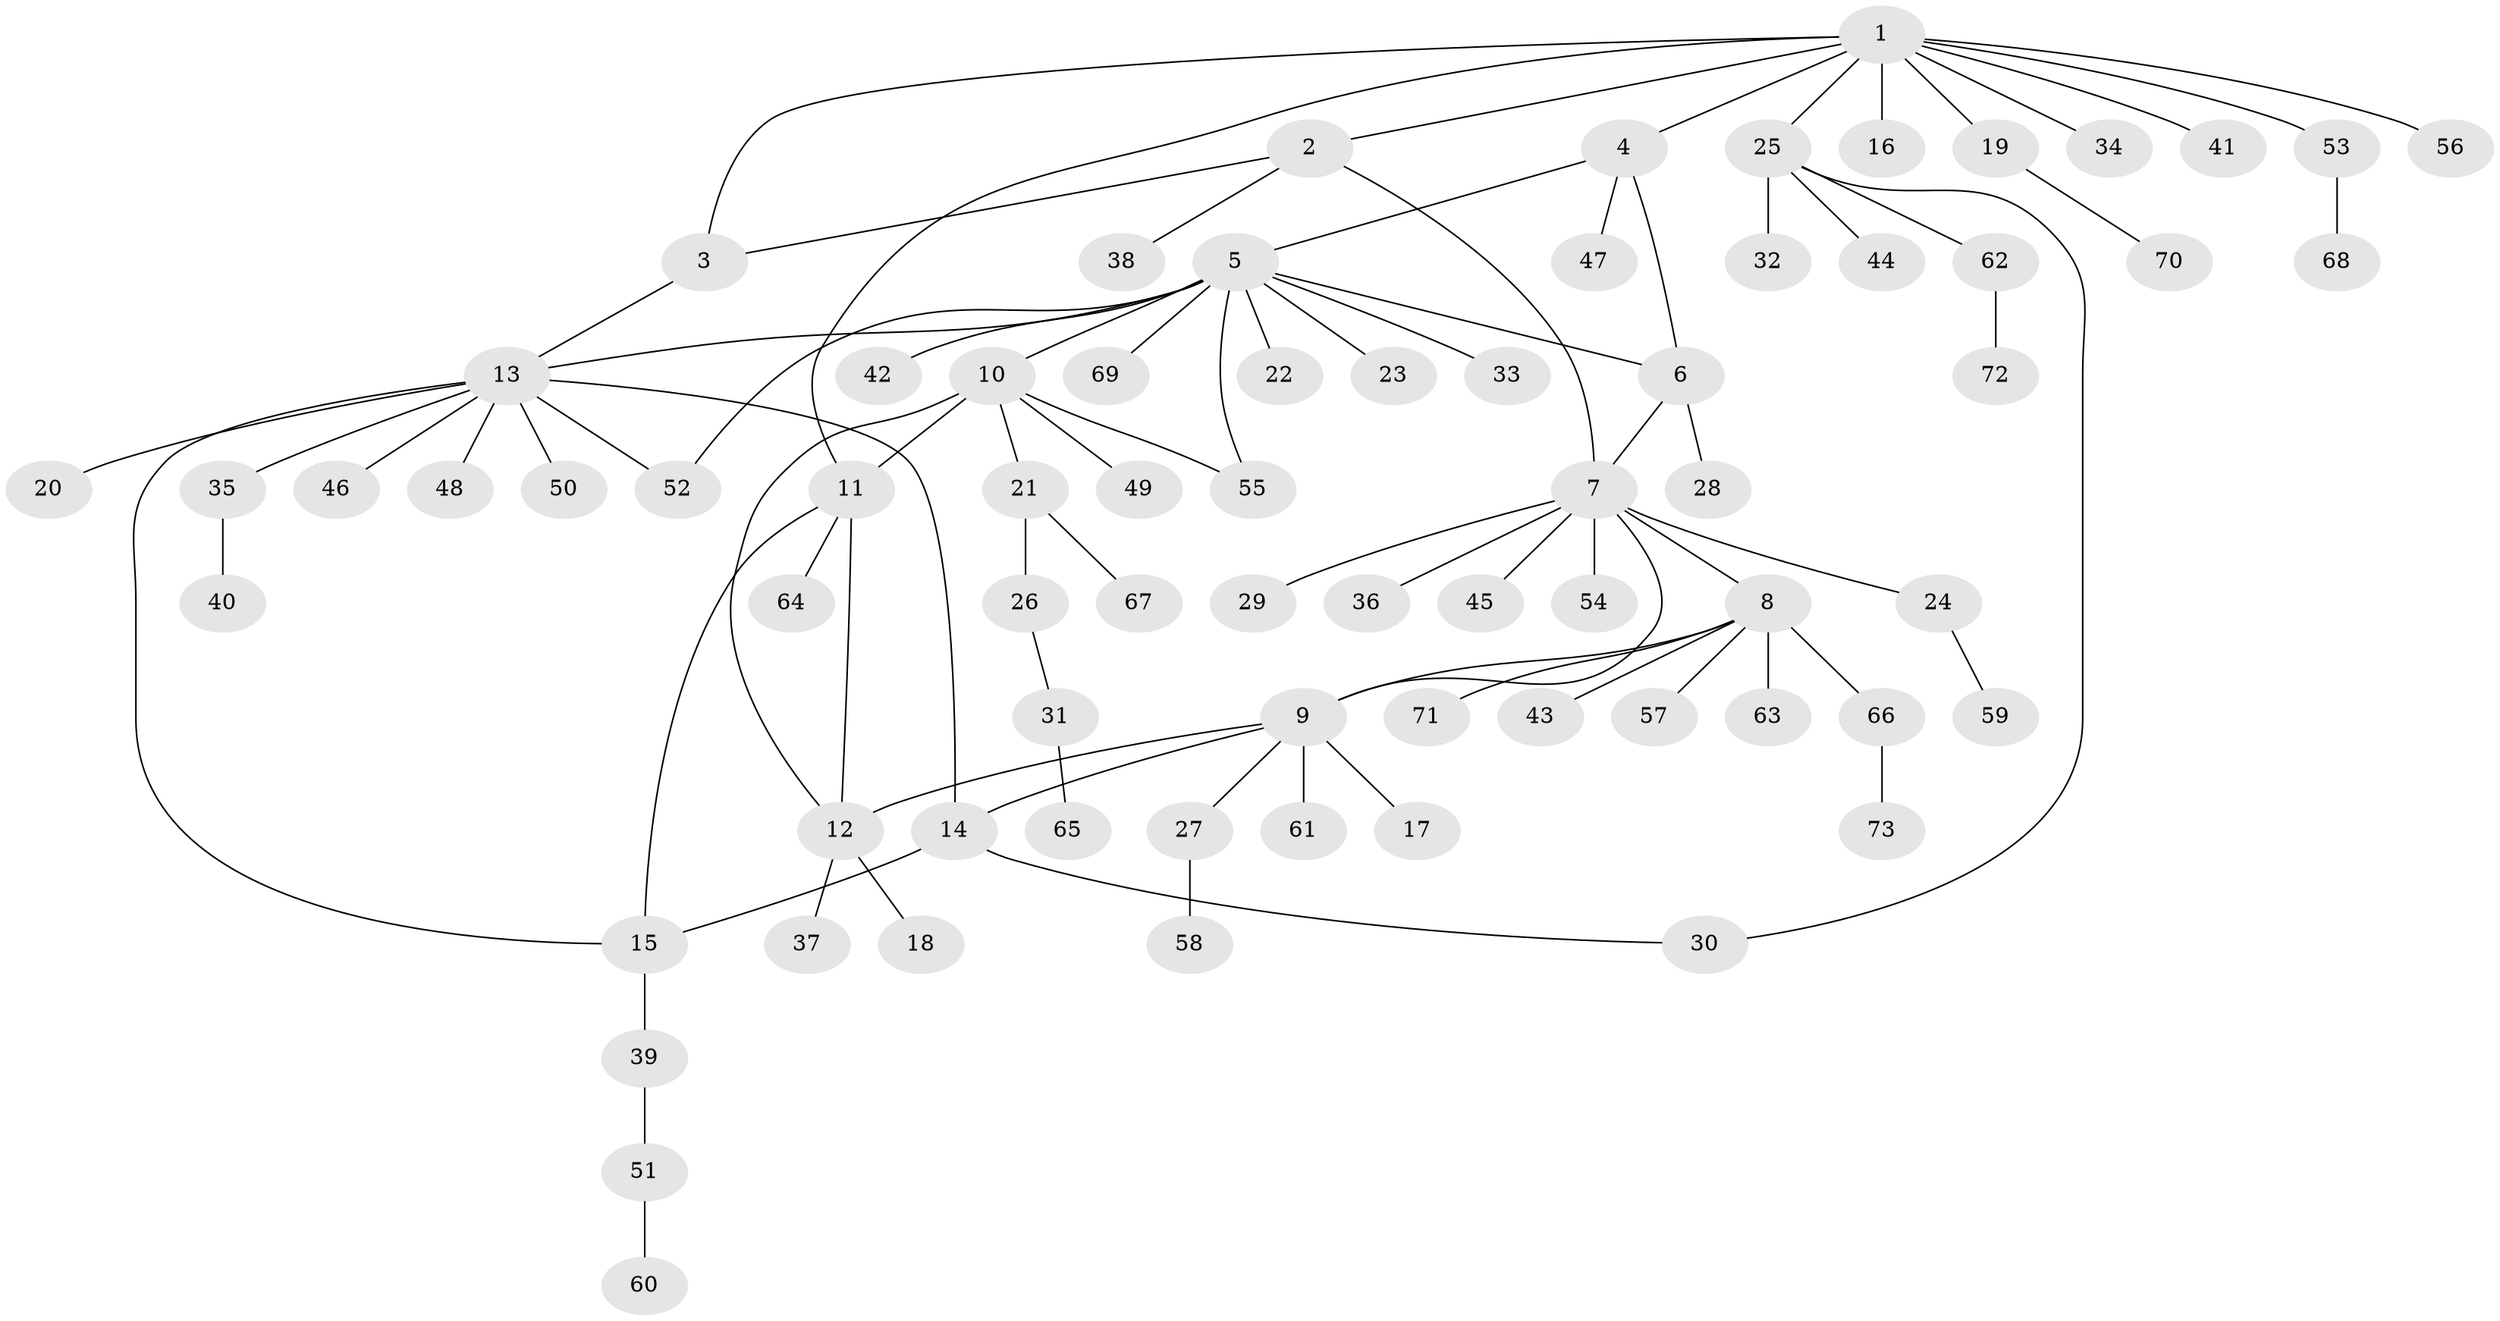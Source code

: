 // coarse degree distribution, {5: 0.06818181818181818, 2: 0.13636363636363635, 4: 0.045454545454545456, 3: 0.11363636363636363, 9: 0.045454545454545456, 1: 0.5227272727272727, 7: 0.022727272727272728, 8: 0.022727272727272728, 6: 0.022727272727272728}
// Generated by graph-tools (version 1.1) at 2025/37/03/04/25 23:37:38]
// undirected, 73 vertices, 86 edges
graph export_dot {
  node [color=gray90,style=filled];
  1;
  2;
  3;
  4;
  5;
  6;
  7;
  8;
  9;
  10;
  11;
  12;
  13;
  14;
  15;
  16;
  17;
  18;
  19;
  20;
  21;
  22;
  23;
  24;
  25;
  26;
  27;
  28;
  29;
  30;
  31;
  32;
  33;
  34;
  35;
  36;
  37;
  38;
  39;
  40;
  41;
  42;
  43;
  44;
  45;
  46;
  47;
  48;
  49;
  50;
  51;
  52;
  53;
  54;
  55;
  56;
  57;
  58;
  59;
  60;
  61;
  62;
  63;
  64;
  65;
  66;
  67;
  68;
  69;
  70;
  71;
  72;
  73;
  1 -- 2;
  1 -- 3;
  1 -- 4;
  1 -- 11;
  1 -- 16;
  1 -- 19;
  1 -- 25;
  1 -- 34;
  1 -- 41;
  1 -- 53;
  1 -- 56;
  2 -- 3;
  2 -- 7;
  2 -- 38;
  3 -- 13;
  4 -- 5;
  4 -- 6;
  4 -- 47;
  5 -- 6;
  5 -- 10;
  5 -- 13;
  5 -- 22;
  5 -- 23;
  5 -- 33;
  5 -- 42;
  5 -- 52;
  5 -- 55;
  5 -- 69;
  6 -- 7;
  6 -- 28;
  7 -- 8;
  7 -- 9;
  7 -- 24;
  7 -- 29;
  7 -- 36;
  7 -- 45;
  7 -- 54;
  8 -- 9;
  8 -- 43;
  8 -- 57;
  8 -- 63;
  8 -- 66;
  8 -- 71;
  9 -- 12;
  9 -- 14;
  9 -- 17;
  9 -- 27;
  9 -- 61;
  10 -- 11;
  10 -- 12;
  10 -- 21;
  10 -- 49;
  10 -- 55;
  11 -- 12;
  11 -- 15;
  11 -- 64;
  12 -- 18;
  12 -- 37;
  13 -- 14;
  13 -- 15;
  13 -- 20;
  13 -- 35;
  13 -- 46;
  13 -- 48;
  13 -- 50;
  13 -- 52;
  14 -- 15;
  14 -- 30;
  15 -- 39;
  19 -- 70;
  21 -- 26;
  21 -- 67;
  24 -- 59;
  25 -- 30;
  25 -- 32;
  25 -- 44;
  25 -- 62;
  26 -- 31;
  27 -- 58;
  31 -- 65;
  35 -- 40;
  39 -- 51;
  51 -- 60;
  53 -- 68;
  62 -- 72;
  66 -- 73;
}
